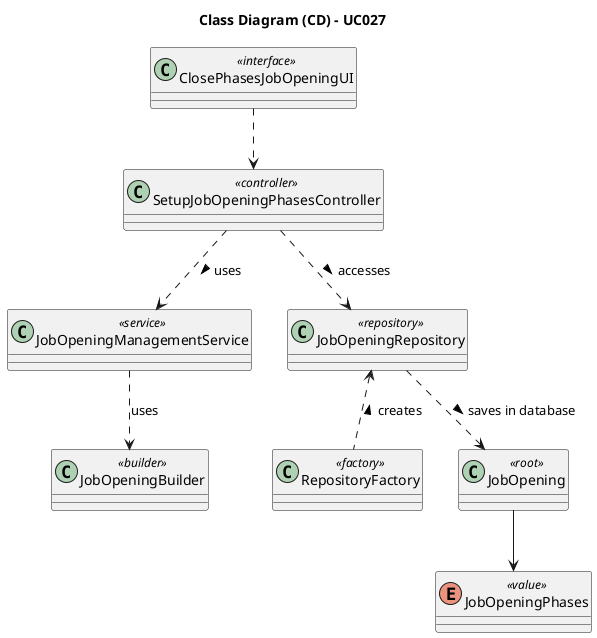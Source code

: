 @startuml
skinparam packageStyle rectangle
skinparam shadowing false

skinparam classAttributeIconSize 0

title Class Diagram (CD) - UC027

class ClosePhasesJobOpeningUI <<interface>>

class SetupJobOpeningPhasesController <<controller>>

class JobOpeningManagementService <<service>>

class JobOpeningBuilder <<builder>>

class JobOpeningRepository <<repository>>

class RepositoryFactory <<factory>>

class JobOpening <<root>>

enum JobOpeningPhases <<value>>

ClosePhasesJobOpeningUI ..> SetupJobOpeningPhasesController

SetupJobOpeningPhasesController ..> JobOpeningManagementService : uses >
SetupJobOpeningPhasesController ..> JobOpeningRepository : accesses >

JobOpeningManagementService ..> JobOpeningBuilder : uses

JobOpeningRepository <.. RepositoryFactory : creates <
JobOpeningRepository ..> JobOpening : saves in database >

JobOpening --> JobOpeningPhases

@enduml